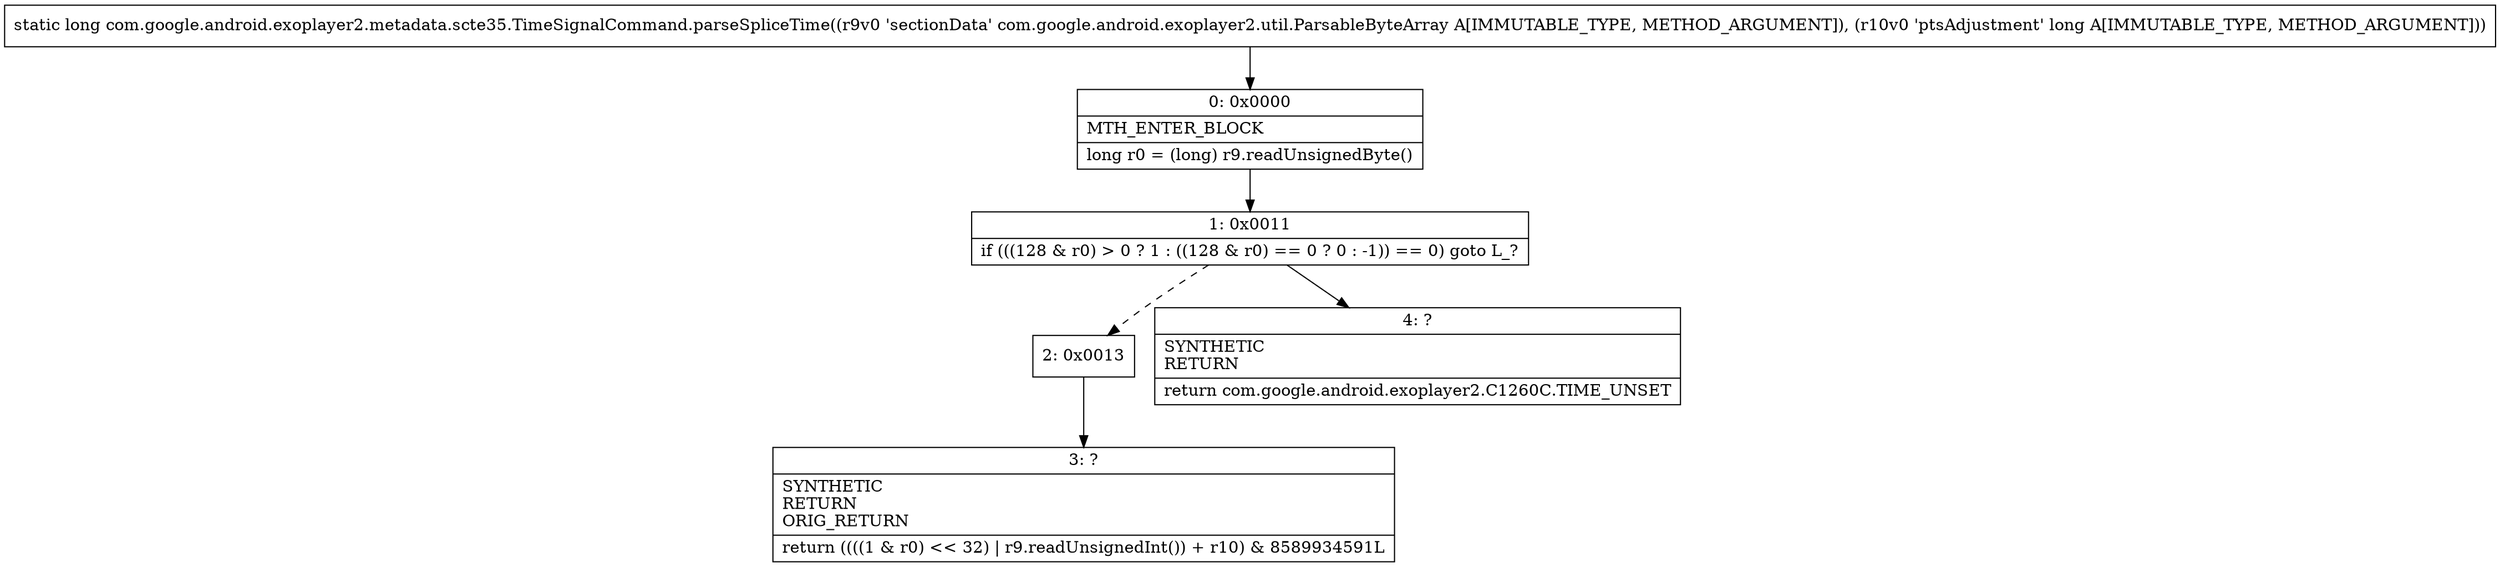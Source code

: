 digraph "CFG forcom.google.android.exoplayer2.metadata.scte35.TimeSignalCommand.parseSpliceTime(Lcom\/google\/android\/exoplayer2\/util\/ParsableByteArray;J)J" {
Node_0 [shape=record,label="{0\:\ 0x0000|MTH_ENTER_BLOCK\l|long r0 = (long) r9.readUnsignedByte()\l}"];
Node_1 [shape=record,label="{1\:\ 0x0011|if (((128 & r0) \> 0 ? 1 : ((128 & r0) == 0 ? 0 : \-1)) == 0) goto L_?\l}"];
Node_2 [shape=record,label="{2\:\ 0x0013}"];
Node_3 [shape=record,label="{3\:\ ?|SYNTHETIC\lRETURN\lORIG_RETURN\l|return ((((1 & r0) \<\< 32) \| r9.readUnsignedInt()) + r10) & 8589934591L\l}"];
Node_4 [shape=record,label="{4\:\ ?|SYNTHETIC\lRETURN\l|return com.google.android.exoplayer2.C1260C.TIME_UNSET\l}"];
MethodNode[shape=record,label="{static long com.google.android.exoplayer2.metadata.scte35.TimeSignalCommand.parseSpliceTime((r9v0 'sectionData' com.google.android.exoplayer2.util.ParsableByteArray A[IMMUTABLE_TYPE, METHOD_ARGUMENT]), (r10v0 'ptsAdjustment' long A[IMMUTABLE_TYPE, METHOD_ARGUMENT])) }"];
MethodNode -> Node_0;
Node_0 -> Node_1;
Node_1 -> Node_2[style=dashed];
Node_1 -> Node_4;
Node_2 -> Node_3;
}

